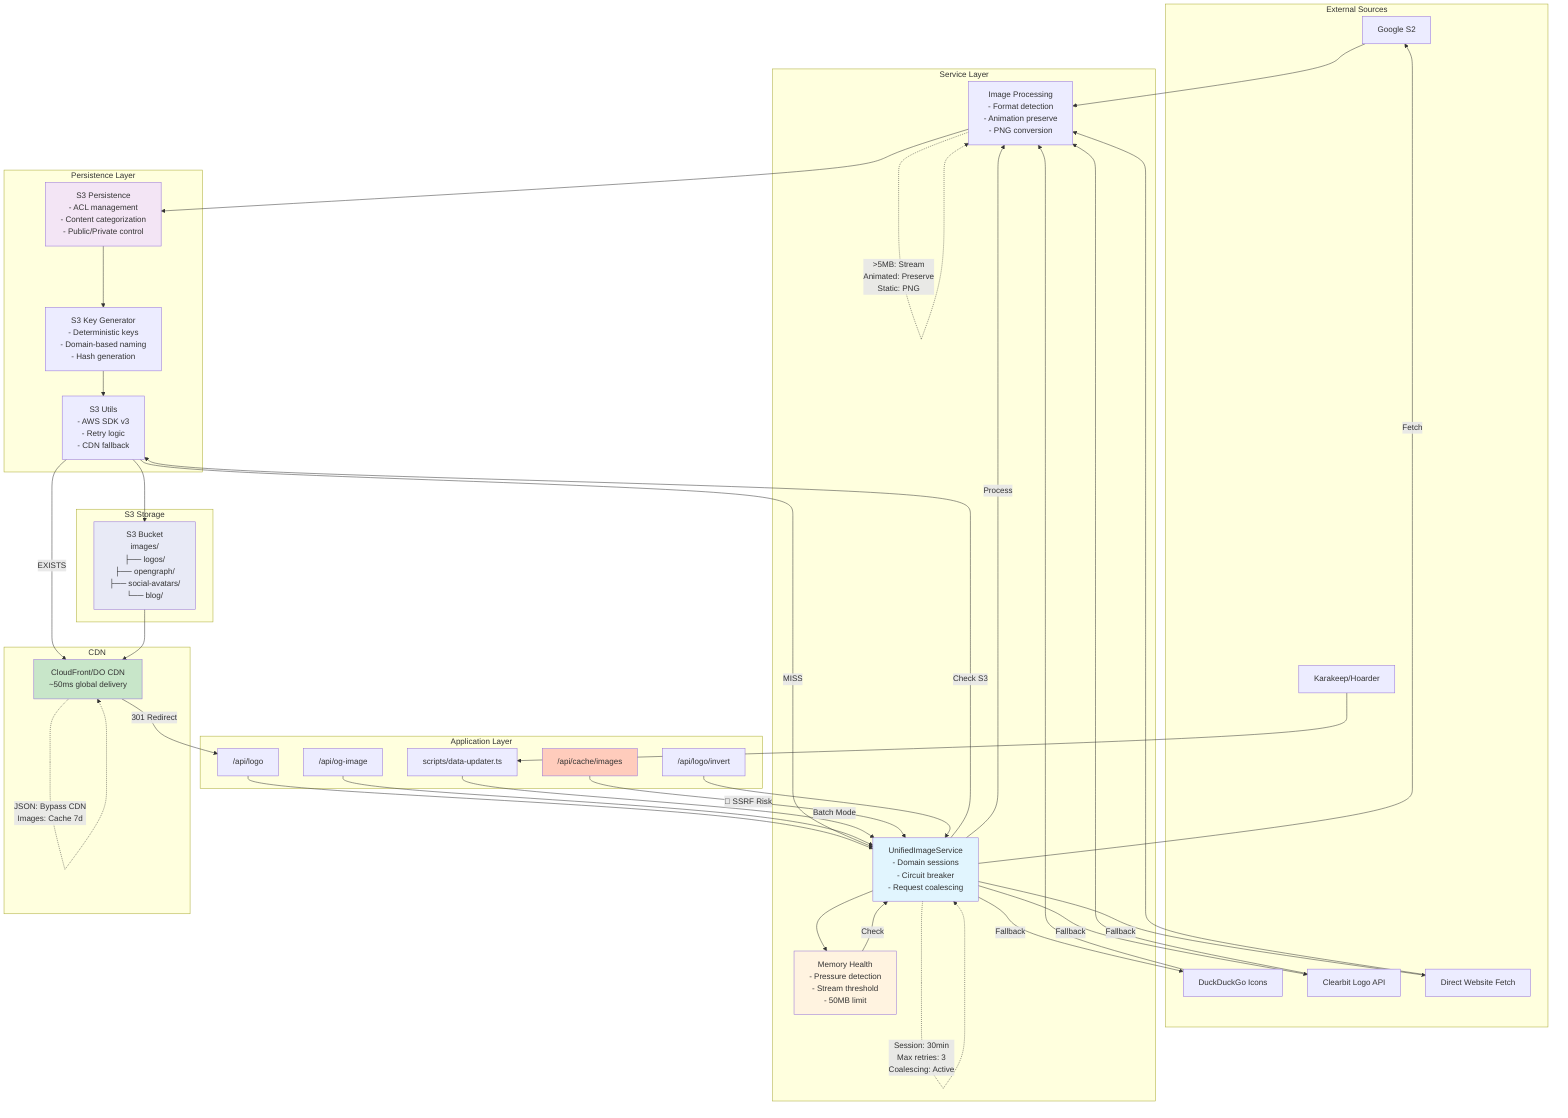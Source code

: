 graph TD
    %% External Sources
    subgraph "External Sources"
        Google[Google S2]
        DuckDuckGo[DuckDuckGo Icons]
        Clearbit[Clearbit Logo API]
        Direct[Direct Website Fetch]
        Karakeep[Karakeep/Hoarder]
    end

    %% Application Layer
    subgraph "Application Layer"
        API_Logo["/api/logo"]
        API_OG["/api/og-image"]
        API_Cache["/api/cache/images"]
        API_Invert["/api/logo/invert"]
        DataUpdater["scripts/data-updater.ts"]
    end

    %% Service Layer
    subgraph "Service Layer"
        UIS[UnifiedImageService<br/>- Domain sessions<br/>- Circuit breaker<br/>- Request coalescing]
        ImageProc[Image Processing<br/>- Format detection<br/>- Animation preserve<br/>- PNG conversion]
        MemHealth[Memory Health<br/>- Pressure detection<br/>- Stream threshold<br/>- 50MB limit]
    end

    %% Persistence Layer
    subgraph "Persistence Layer"
        S3Persist[S3 Persistence<br/>- ACL management<br/>- Content categorization<br/>- Public/Private control]
        S3Utils[S3 Utils<br/>- AWS SDK v3<br/>- Retry logic<br/>- CDN fallback]
        S3KeyGen[S3 Key Generator<br/>- Deterministic keys<br/>- Domain-based naming<br/>- Hash generation]
    end

    %% Storage Layer
    subgraph "S3 Storage"
        Bucket[S3 Bucket<br/>images/<br/>├── logos/<br/>├── opengraph/<br/>├── social-avatars/<br/>└── blog/]
    end

    %% CDN Layer
    subgraph "CDN"
        CloudFront[CloudFront/DO CDN<br/>~50ms global delivery]
    end

    %% Data Flow - Logo Fetch
    API_Logo --> UIS
    UIS --> MemHealth
    MemHealth -->|Check| UIS
    UIS -->|Check S3| S3Utils
    S3Utils -->|EXISTS| CloudFront
    S3Utils -->|MISS| UIS
    UIS -->|Fetch| Google
    UIS -->|Fallback| DuckDuckGo
    UIS -->|Fallback| Clearbit
    UIS -->|Fallback| Direct
    Google --> ImageProc
    DuckDuckGo --> ImageProc
    Clearbit --> ImageProc
    Direct --> ImageProc
    ImageProc --> S3Persist
    S3Persist --> S3KeyGen
    S3KeyGen --> S3Utils
    S3Utils --> Bucket
    Bucket --> CloudFront
    CloudFront -->|301 Redirect| API_Logo

    %% Data Flow - OpenGraph
    API_OG --> UIS
    DataUpdater -->|Batch Mode| UIS
    Karakeep --> DataUpdater

    %% Data Flow - Image Cache
    API_Cache -->|🔴 SSRF Risk| UIS

    %% Data Flow - Logo Invert
    API_Invert --> UIS
    UIS -->|Process| ImageProc

    %% Styling
    style UIS fill:#e1f5fe
    style MemHealth fill:#fff3e0
    style S3Persist fill:#f3e5f5
    style CloudFront fill:#c8e6c9
    style API_Cache fill:#ffccbc
    style Bucket fill:#e8eaf6

    %% Annotations
    UIS -.->|"Session: 30min<br/>Max retries: 3<br/>Coalescing: Active"| UIS
    ImageProc -.->|">5MB: Stream<br/>Animated: Preserve<br/>Static: PNG"| ImageProc
    CloudFront -.->|"JSON: Bypass CDN<br/>Images: Cache 7d"| CloudFront